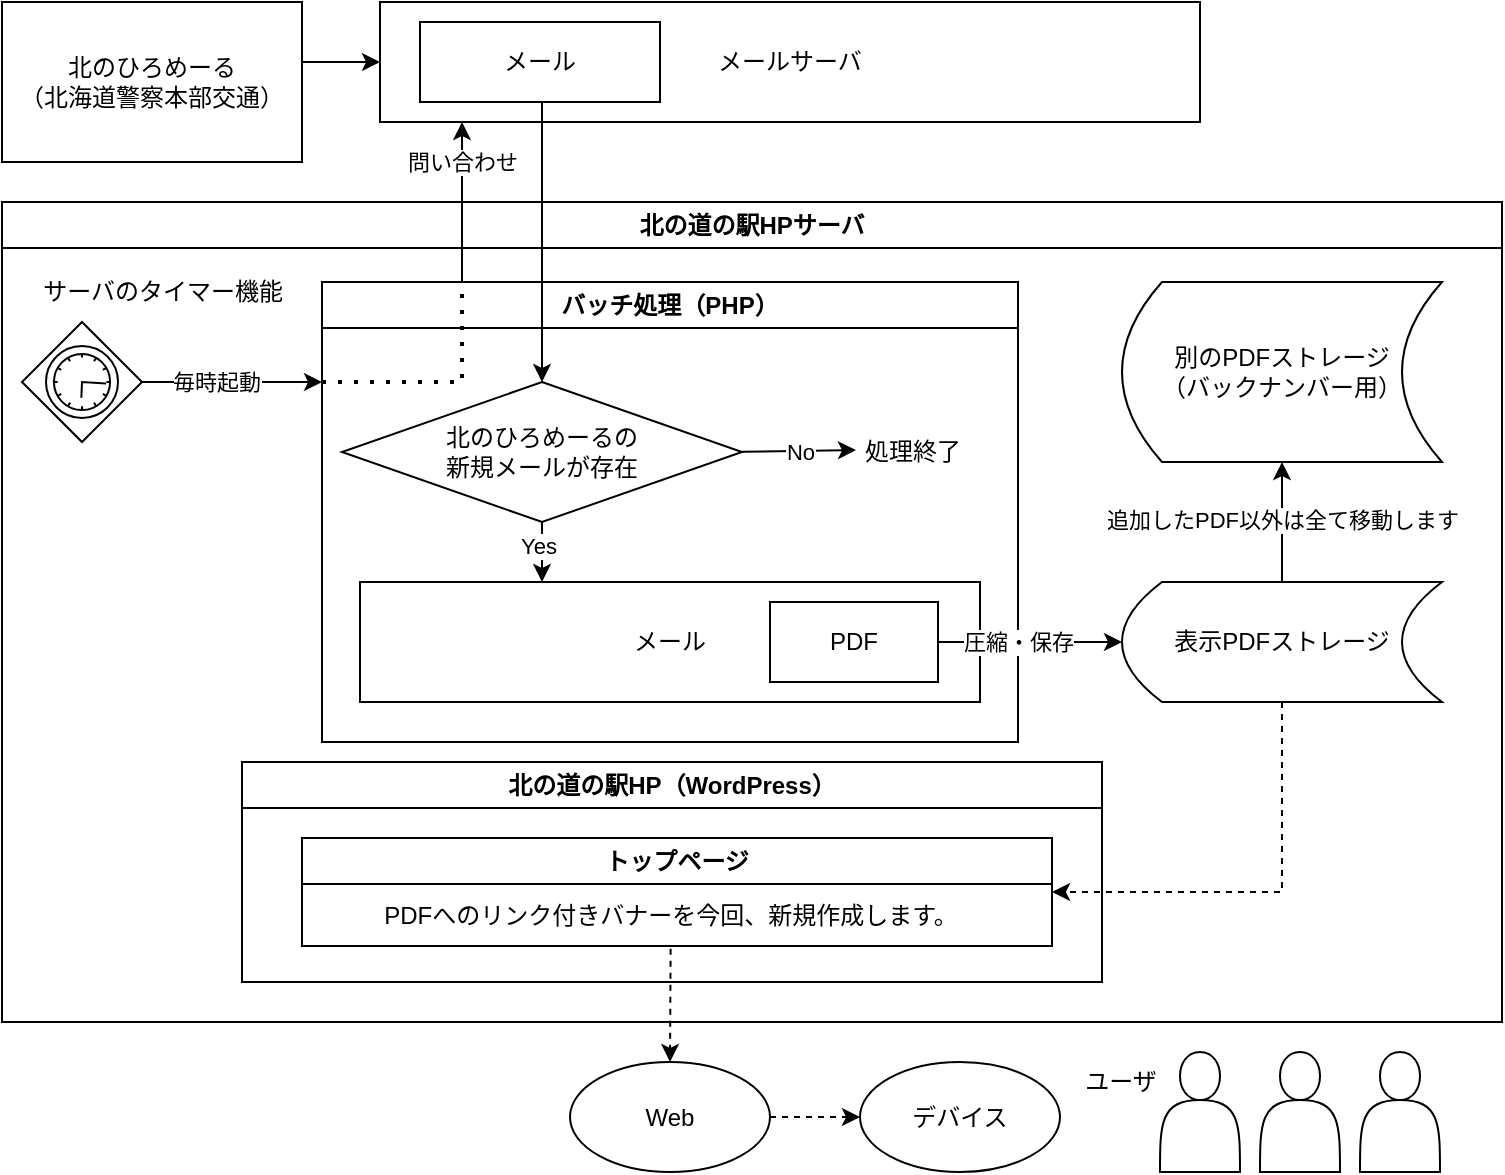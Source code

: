 <mxfile version="24.7.6">
  <diagram name="ページ1" id="-MHORYxmXkgk6OEYyXIY">
    <mxGraphModel dx="927" dy="748" grid="1" gridSize="10" guides="1" tooltips="1" connect="1" arrows="1" fold="1" page="1" pageScale="1" pageWidth="827" pageHeight="1169" math="0" shadow="0">
      <root>
        <mxCell id="0" />
        <mxCell id="1" parent="0" />
        <mxCell id="OlAqE655WdlyNZaHh5r8-6" value="北の道の駅HPサーバ" style="swimlane;whiteSpace=wrap;html=1;startSize=23;" vertex="1" parent="1">
          <mxGeometry x="41" y="160" width="750" height="410" as="geometry" />
        </mxCell>
        <mxCell id="OlAqE655WdlyNZaHh5r8-19" value="" style="points=[[0.25,0.25,0],[0.5,0,0],[0.75,0.25,0],[1,0.5,0],[0.75,0.75,0],[0.5,1,0],[0.25,0.75,0],[0,0.5,0]];shape=mxgraph.bpmn.gateway2;html=1;verticalLabelPosition=bottom;labelBackgroundColor=#ffffff;verticalAlign=top;align=center;perimeter=rhombusPerimeter;outlineConnect=0;outline=standard;symbol=timer;direction=south;" vertex="1" parent="OlAqE655WdlyNZaHh5r8-6">
          <mxGeometry x="10" y="60" width="60" height="60" as="geometry" />
        </mxCell>
        <mxCell id="OlAqE655WdlyNZaHh5r8-20" value="サーバのタイマー機能" style="text;html=1;align=center;verticalAlign=middle;resizable=0;points=[];autosize=1;strokeColor=none;fillColor=none;" vertex="1" parent="OlAqE655WdlyNZaHh5r8-6">
          <mxGeometry x="10" y="30" width="140" height="30" as="geometry" />
        </mxCell>
        <mxCell id="OlAqE655WdlyNZaHh5r8-31" value="" style="edgeStyle=orthogonalEdgeStyle;rounded=0;orthogonalLoop=1;jettySize=auto;html=1;" edge="1" parent="OlAqE655WdlyNZaHh5r8-6" source="OlAqE655WdlyNZaHh5r8-26" target="OlAqE655WdlyNZaHh5r8-27">
          <mxGeometry relative="1" as="geometry" />
        </mxCell>
        <mxCell id="OlAqE655WdlyNZaHh5r8-41" value="追加したPDF以外は全て移動します" style="edgeLabel;html=1;align=center;verticalAlign=middle;resizable=0;points=[];" vertex="1" connectable="0" parent="OlAqE655WdlyNZaHh5r8-31">
          <mxGeometry x="0.047" relative="1" as="geometry">
            <mxPoint as="offset" />
          </mxGeometry>
        </mxCell>
        <mxCell id="OlAqE655WdlyNZaHh5r8-108" style="edgeStyle=elbowEdgeStyle;rounded=0;orthogonalLoop=1;jettySize=auto;html=1;entryX=1;entryY=0.5;entryDx=0;entryDy=0;exitX=0.5;exitY=1;exitDx=0;exitDy=0;dashed=1;" edge="1" parent="OlAqE655WdlyNZaHh5r8-6" source="OlAqE655WdlyNZaHh5r8-26" target="OlAqE655WdlyNZaHh5r8-120">
          <mxGeometry relative="1" as="geometry">
            <mxPoint x="640" y="272.5" as="sourcePoint" />
            <mxPoint x="510" y="335" as="targetPoint" />
            <Array as="points">
              <mxPoint x="640" y="310" />
            </Array>
          </mxGeometry>
        </mxCell>
        <mxCell id="OlAqE655WdlyNZaHh5r8-26" value="表示PDFストレージ" style="shape=dataStorage;whiteSpace=wrap;html=1;fixedSize=1;" vertex="1" parent="OlAqE655WdlyNZaHh5r8-6">
          <mxGeometry x="560" y="190" width="160" height="60" as="geometry" />
        </mxCell>
        <mxCell id="OlAqE655WdlyNZaHh5r8-27" value="別のPDFストレージ&lt;div&gt;（バックナンバー用）&lt;/div&gt;" style="shape=dataStorage;whiteSpace=wrap;html=1;fixedSize=1;" vertex="1" parent="OlAqE655WdlyNZaHh5r8-6">
          <mxGeometry x="560" y="40" width="160" height="90" as="geometry" />
        </mxCell>
        <mxCell id="OlAqE655WdlyNZaHh5r8-35" value="バッチ処理（PHP）" style="swimlane;whiteSpace=wrap;html=1;" vertex="1" parent="OlAqE655WdlyNZaHh5r8-6">
          <mxGeometry x="160" y="40" width="348" height="230" as="geometry" />
        </mxCell>
        <mxCell id="OlAqE655WdlyNZaHh5r8-39" value="メール" style="rounded=0;whiteSpace=wrap;html=1;" vertex="1" parent="OlAqE655WdlyNZaHh5r8-35">
          <mxGeometry x="19" y="150" width="310" height="60" as="geometry" />
        </mxCell>
        <mxCell id="OlAqE655WdlyNZaHh5r8-45" value="PDF" style="rounded=0;whiteSpace=wrap;html=1;" vertex="1" parent="OlAqE655WdlyNZaHh5r8-35">
          <mxGeometry x="224" y="160" width="84" height="40" as="geometry" />
        </mxCell>
        <mxCell id="OlAqE655WdlyNZaHh5r8-63" value="" style="edgeStyle=orthogonalEdgeStyle;rounded=0;orthogonalLoop=1;jettySize=auto;html=1;" edge="1" parent="OlAqE655WdlyNZaHh5r8-35" source="OlAqE655WdlyNZaHh5r8-60">
          <mxGeometry relative="1" as="geometry">
            <mxPoint x="110" y="150" as="targetPoint" />
          </mxGeometry>
        </mxCell>
        <mxCell id="OlAqE655WdlyNZaHh5r8-64" value="Yes" style="edgeLabel;html=1;align=center;verticalAlign=middle;resizable=0;points=[];" vertex="1" connectable="0" parent="OlAqE655WdlyNZaHh5r8-63">
          <mxGeometry x="-0.234" y="-2" relative="1" as="geometry">
            <mxPoint as="offset" />
          </mxGeometry>
        </mxCell>
        <mxCell id="OlAqE655WdlyNZaHh5r8-60" value="北のひろめーるの&lt;div&gt;新規メールが存在&lt;/div&gt;" style="rhombus;whiteSpace=wrap;html=1;" vertex="1" parent="OlAqE655WdlyNZaHh5r8-35">
          <mxGeometry x="10" y="50" width="200" height="70" as="geometry" />
        </mxCell>
        <mxCell id="OlAqE655WdlyNZaHh5r8-71" value="処理終了" style="text;html=1;align=center;verticalAlign=middle;resizable=0;points=[];autosize=1;strokeColor=none;fillColor=none;" vertex="1" parent="OlAqE655WdlyNZaHh5r8-35">
          <mxGeometry x="260" y="70" width="70" height="30" as="geometry" />
        </mxCell>
        <mxCell id="OlAqE655WdlyNZaHh5r8-69" value="" style="edgeStyle=none;orthogonalLoop=1;jettySize=auto;html=1;rounded=0;entryX=0.1;entryY=0.467;entryDx=0;entryDy=0;entryPerimeter=0;" edge="1" parent="OlAqE655WdlyNZaHh5r8-35" target="OlAqE655WdlyNZaHh5r8-71">
          <mxGeometry width="100" relative="1" as="geometry">
            <mxPoint x="210" y="84.88" as="sourcePoint" />
            <mxPoint x="250" y="84.88" as="targetPoint" />
            <Array as="points" />
          </mxGeometry>
        </mxCell>
        <mxCell id="OlAqE655WdlyNZaHh5r8-70" value="No" style="edgeLabel;html=1;align=center;verticalAlign=middle;resizable=0;points=[];" vertex="1" connectable="0" parent="OlAqE655WdlyNZaHh5r8-69">
          <mxGeometry x="0.04" relative="1" as="geometry">
            <mxPoint x="-1" as="offset" />
          </mxGeometry>
        </mxCell>
        <mxCell id="OlAqE655WdlyNZaHh5r8-140" value="" style="endArrow=none;dashed=1;html=1;dashPattern=1 3;strokeWidth=2;rounded=0;edgeStyle=orthogonalEdgeStyle;" edge="1" parent="OlAqE655WdlyNZaHh5r8-35">
          <mxGeometry width="50" height="50" relative="1" as="geometry">
            <mxPoint y="50" as="sourcePoint" />
            <mxPoint x="70" as="targetPoint" />
            <Array as="points">
              <mxPoint x="70" y="50" />
            </Array>
          </mxGeometry>
        </mxCell>
        <mxCell id="OlAqE655WdlyNZaHh5r8-29" value="" style="edgeStyle=orthogonalEdgeStyle;rounded=0;orthogonalLoop=1;jettySize=auto;html=1;entryX=0;entryY=0.5;entryDx=0;entryDy=0;exitX=1;exitY=0.75;exitDx=0;exitDy=0;" edge="1" parent="OlAqE655WdlyNZaHh5r8-6" source="OlAqE655WdlyNZaHh5r8-45" target="OlAqE655WdlyNZaHh5r8-26">
          <mxGeometry relative="1" as="geometry">
            <mxPoint x="520" y="150" as="sourcePoint" />
            <mxPoint x="500" y="250" as="targetPoint" />
            <Array as="points">
              <mxPoint x="468" y="220" />
            </Array>
          </mxGeometry>
        </mxCell>
        <mxCell id="OlAqE655WdlyNZaHh5r8-58" value="圧縮・保存" style="edgeLabel;html=1;align=center;verticalAlign=middle;resizable=0;points=[];" vertex="1" connectable="0" parent="OlAqE655WdlyNZaHh5r8-29">
          <mxGeometry x="0.018" y="2" relative="1" as="geometry">
            <mxPoint x="-2" y="2" as="offset" />
          </mxGeometry>
        </mxCell>
        <mxCell id="OlAqE655WdlyNZaHh5r8-21" value="" style="edgeStyle=orthogonalEdgeStyle;rounded=0;orthogonalLoop=1;jettySize=auto;html=1;" edge="1" parent="OlAqE655WdlyNZaHh5r8-6" source="OlAqE655WdlyNZaHh5r8-19">
          <mxGeometry relative="1" as="geometry">
            <mxPoint x="160" y="90" as="targetPoint" />
            <Array as="points">
              <mxPoint x="160" y="90" />
            </Array>
          </mxGeometry>
        </mxCell>
        <mxCell id="OlAqE655WdlyNZaHh5r8-37" value="毎時起動" style="edgeLabel;html=1;align=center;verticalAlign=middle;resizable=0;points=[];" vertex="1" connectable="0" parent="OlAqE655WdlyNZaHh5r8-21">
          <mxGeometry x="-0.53" relative="1" as="geometry">
            <mxPoint x="16" as="offset" />
          </mxGeometry>
        </mxCell>
        <mxCell id="OlAqE655WdlyNZaHh5r8-47" value="北の道の駅HP（WordPress&lt;span style=&quot;background-color: initial;&quot;&gt;）&lt;/span&gt;" style="swimlane;whiteSpace=wrap;html=1;fillColor=default;startSize=23;" vertex="1" parent="OlAqE655WdlyNZaHh5r8-6">
          <mxGeometry x="120" y="280" width="430" height="110" as="geometry" />
        </mxCell>
        <mxCell id="OlAqE655WdlyNZaHh5r8-120" value="トップページ" style="swimlane;whiteSpace=wrap;html=1;" vertex="1" parent="OlAqE655WdlyNZaHh5r8-47">
          <mxGeometry x="30" y="38" width="375" height="54" as="geometry" />
        </mxCell>
        <mxCell id="OlAqE655WdlyNZaHh5r8-129" value="PDFへのリンク付きバナーを今回、新規作成します。" style="text;html=1;align=center;verticalAlign=middle;resizable=0;points=[];autosize=1;strokeColor=none;fillColor=none;" vertex="1" parent="OlAqE655WdlyNZaHh5r8-120">
          <mxGeometry x="29" y="24" width="310" height="30" as="geometry" />
        </mxCell>
        <mxCell id="OlAqE655WdlyNZaHh5r8-25" value="" style="edgeStyle=orthogonalEdgeStyle;rounded=0;orthogonalLoop=1;jettySize=auto;html=1;" edge="1" parent="OlAqE655WdlyNZaHh5r8-6">
          <mxGeometry relative="1" as="geometry">
            <mxPoint x="230" y="40" as="sourcePoint" />
            <mxPoint x="230" y="-40" as="targetPoint" />
            <Array as="points">
              <mxPoint x="230" y="20" />
              <mxPoint x="230" y="20" />
            </Array>
          </mxGeometry>
        </mxCell>
        <mxCell id="OlAqE655WdlyNZaHh5r8-38" value="問い合わせ" style="edgeLabel;html=1;align=center;verticalAlign=middle;resizable=0;points=[];" vertex="1" connectable="0" parent="OlAqE655WdlyNZaHh5r8-25">
          <mxGeometry x="0.322" relative="1" as="geometry">
            <mxPoint y="-7" as="offset" />
          </mxGeometry>
        </mxCell>
        <mxCell id="OlAqE655WdlyNZaHh5r8-9" value="" style="edgeStyle=orthogonalEdgeStyle;rounded=0;orthogonalLoop=1;jettySize=auto;html=1;" edge="1" parent="1" source="OlAqE655WdlyNZaHh5r8-7" target="OlAqE655WdlyNZaHh5r8-8">
          <mxGeometry relative="1" as="geometry">
            <Array as="points">
              <mxPoint x="210" y="90" />
              <mxPoint x="210" y="90" />
            </Array>
          </mxGeometry>
        </mxCell>
        <mxCell id="OlAqE655WdlyNZaHh5r8-7" value="北のひろめーる&lt;div&gt;（北海道警察本部交通）&lt;/div&gt;" style="rounded=0;whiteSpace=wrap;html=1;" vertex="1" parent="1">
          <mxGeometry x="41" y="60" width="150" height="80" as="geometry" />
        </mxCell>
        <mxCell id="OlAqE655WdlyNZaHh5r8-8" value="メールサーバ" style="whiteSpace=wrap;html=1;rounded=0;align=center;" vertex="1" parent="1">
          <mxGeometry x="230" y="60" width="410" height="60" as="geometry" />
        </mxCell>
        <mxCell id="OlAqE655WdlyNZaHh5r8-48" value="" style="shape=actor;whiteSpace=wrap;html=1;" vertex="1" parent="1">
          <mxGeometry x="720" y="585" width="40" height="60" as="geometry" />
        </mxCell>
        <mxCell id="OlAqE655WdlyNZaHh5r8-52" value="&lt;div&gt;&lt;br&gt;&lt;/div&gt;&lt;div&gt;&lt;br&gt;&lt;/div&gt;" style="shape=actor;whiteSpace=wrap;html=1;" vertex="1" parent="1">
          <mxGeometry x="670" y="585" width="40" height="60" as="geometry" />
        </mxCell>
        <mxCell id="OlAqE655WdlyNZaHh5r8-53" value="" style="shape=actor;whiteSpace=wrap;html=1;" vertex="1" parent="1">
          <mxGeometry x="620" y="585" width="40" height="60" as="geometry" />
        </mxCell>
        <mxCell id="OlAqE655WdlyNZaHh5r8-111" value="" style="edgeStyle=orthogonalEdgeStyle;rounded=0;orthogonalLoop=1;jettySize=auto;html=1;dashed=1;" edge="1" parent="1" source="OlAqE655WdlyNZaHh5r8-87" target="OlAqE655WdlyNZaHh5r8-94">
          <mxGeometry relative="1" as="geometry" />
        </mxCell>
        <mxCell id="OlAqE655WdlyNZaHh5r8-87" value="Web" style="ellipse;whiteSpace=wrap;html=1;" vertex="1" parent="1">
          <mxGeometry x="325" y="590" width="100" height="55" as="geometry" />
        </mxCell>
        <mxCell id="OlAqE655WdlyNZaHh5r8-94" value="デバイス" style="ellipse;whiteSpace=wrap;html=1;" vertex="1" parent="1">
          <mxGeometry x="470" y="590" width="100" height="55" as="geometry" />
        </mxCell>
        <mxCell id="OlAqE655WdlyNZaHh5r8-96" value="ユーザ" style="text;html=1;align=center;verticalAlign=middle;resizable=0;points=[];autosize=1;strokeColor=none;fillColor=none;" vertex="1" parent="1">
          <mxGeometry x="570" y="585" width="60" height="30" as="geometry" />
        </mxCell>
        <mxCell id="OlAqE655WdlyNZaHh5r8-110" value="" style="edgeStyle=elbowEdgeStyle;rounded=0;orthogonalLoop=1;jettySize=auto;html=1;dashed=1;exitX=0.501;exitY=1.047;exitDx=0;exitDy=0;exitPerimeter=0;" edge="1" parent="1" source="OlAqE655WdlyNZaHh5r8-129" target="OlAqE655WdlyNZaHh5r8-87">
          <mxGeometry relative="1" as="geometry">
            <mxPoint x="350" y="540" as="sourcePoint" />
            <Array as="points">
              <mxPoint x="375" y="540" />
            </Array>
          </mxGeometry>
        </mxCell>
        <mxCell id="OlAqE655WdlyNZaHh5r8-135" style="edgeStyle=elbowEdgeStyle;rounded=0;orthogonalLoop=1;jettySize=auto;html=1;entryX=0.5;entryY=0;entryDx=0;entryDy=0;" edge="1" parent="1" source="OlAqE655WdlyNZaHh5r8-131" target="OlAqE655WdlyNZaHh5r8-60">
          <mxGeometry relative="1" as="geometry" />
        </mxCell>
        <mxCell id="OlAqE655WdlyNZaHh5r8-131" value="メール" style="rounded=0;whiteSpace=wrap;html=1;" vertex="1" parent="1">
          <mxGeometry x="250" y="70" width="120" height="40" as="geometry" />
        </mxCell>
      </root>
    </mxGraphModel>
  </diagram>
</mxfile>
